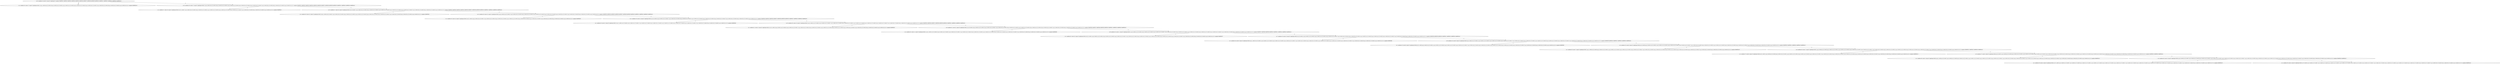 digraph {
    0 [ label = "n=15, markers=0, start=32, stop=32, haplotype=[], samples=[SAMPLE1,SAMPLE2,SAMPLE3,SAMPLE4,SAMPLE5,SAMPLE6,SAMPLE7,SAMPLE8,SAMPLE9,SAMPLE10,SAMPLE11,SAMPLE12,SAMPLE13,SAMPLE14,SAMPLE14]" ]
    1 [ label = "n=1, markers=16, start=17, stop=32, haplotype=[chr9_17_A_C_1,chr9_18_G_T_0,chr9_19_A_C_0,chr9_20_G_T_0,chr9_21_A_C_0,chr9_22_G_T_0,chr9_23_A_C_0,chr9_24_G_T_0,chr9_25_A_C_0,chr9_26_G_T_0,chr9_27_A_C_0,chr9_28_G_T_0,chr9_29_A_C_0,chr9_30_G_T_0,chr9_31_A_C_0,chr9_32_G_T_1], samples=[SAMPLE14]" ]
    2 [ label = "n=14, markers=16, start=17, stop=32, haplotype=[chr9_17_A_C_0,chr9_18_G_T_0,chr9_19_A_C_0,chr9_20_G_T_0,chr9_21_A_C_0,chr9_22_G_T_0,chr9_23_A_C_0,chr9_24_G_T_0,chr9_25_A_C_0,chr9_26_G_T_0,chr9_27_A_C_0,chr9_28_G_T_0,chr9_29_A_C_0,chr9_30_G_T_0,chr9_31_A_C_0,chr9_32_G_T_1], samples=[SAMPLE1,SAMPLE2,SAMPLE3,SAMPLE4,SAMPLE5,SAMPLE6,SAMPLE7,SAMPLE8,SAMPLE9,SAMPLE10,SAMPLE11,SAMPLE12,SAMPLE13,SAMPLE14]" ]
    3 [ label = "n=1, markers=17, start=16, stop=32, haplotype=[chr9_16_G_T_1,chr9_17_A_C_0,chr9_18_G_T_0,chr9_19_A_C_0,chr9_20_G_T_0,chr9_21_A_C_0,chr9_22_G_T_0,chr9_23_A_C_0,chr9_24_G_T_0,chr9_25_A_C_0,chr9_26_G_T_0,chr9_27_A_C_0,chr9_28_G_T_0,chr9_29_A_C_0,chr9_30_G_T_0,chr9_31_A_C_0,chr9_32_G_T_1], samples=[SAMPLE1]" ]
    4 [ label = "n=13, markers=17, start=16, stop=32, haplotype=[chr9_16_G_T_0,chr9_17_A_C_0,chr9_18_G_T_0,chr9_19_A_C_0,chr9_20_G_T_0,chr9_21_A_C_0,chr9_22_G_T_0,chr9_23_A_C_0,chr9_24_G_T_0,chr9_25_A_C_0,chr9_26_G_T_0,chr9_27_A_C_0,chr9_28_G_T_0,chr9_29_A_C_0,chr9_30_G_T_0,chr9_31_A_C_0,chr9_32_G_T_1], samples=[SAMPLE2,SAMPLE3,SAMPLE4,SAMPLE5,SAMPLE6,SAMPLE7,SAMPLE8,SAMPLE9,SAMPLE10,SAMPLE11,SAMPLE12,SAMPLE13,SAMPLE14]" ]
    5 [ label = "n=1, markers=18, start=15, stop=32, haplotype=[chr9_15_A_C_1,chr9_16_G_T_0,chr9_17_A_C_0,chr9_18_G_T_0,chr9_19_A_C_0,chr9_20_G_T_0,chr9_21_A_C_0,chr9_22_G_T_0,chr9_23_A_C_0,chr9_24_G_T_0,chr9_25_A_C_0,chr9_26_G_T_0,chr9_27_A_C_0,chr9_28_G_T_0,chr9_29_A_C_0,chr9_30_G_T_0,chr9_31_A_C_0,chr9_32_G_T_1], samples=[SAMPLE2]" ]
    6 [ label = "n=12, markers=18, start=15, stop=32, haplotype=[chr9_15_A_C_0,chr9_16_G_T_0,chr9_17_A_C_0,chr9_18_G_T_0,chr9_19_A_C_0,chr9_20_G_T_0,chr9_21_A_C_0,chr9_22_G_T_0,chr9_23_A_C_0,chr9_24_G_T_0,chr9_25_A_C_0,chr9_26_G_T_0,chr9_27_A_C_0,chr9_28_G_T_0,chr9_29_A_C_0,chr9_30_G_T_0,chr9_31_A_C_0,chr9_32_G_T_1], samples=[SAMPLE3,SAMPLE4,SAMPLE5,SAMPLE6,SAMPLE7,SAMPLE8,SAMPLE9,SAMPLE10,SAMPLE11,SAMPLE12,SAMPLE13,SAMPLE14]" ]
    7 [ label = "n=1, markers=19, start=14, stop=32, haplotype=[chr9_14_G_T_1,chr9_15_A_C_0,chr9_16_G_T_0,chr9_17_A_C_0,chr9_18_G_T_0,chr9_19_A_C_0,chr9_20_G_T_0,chr9_21_A_C_0,chr9_22_G_T_0,chr9_23_A_C_0,chr9_24_G_T_0,chr9_25_A_C_0,chr9_26_G_T_0,chr9_27_A_C_0,chr9_28_G_T_0,chr9_29_A_C_0,chr9_30_G_T_0,chr9_31_A_C_0,chr9_32_G_T_1], samples=[SAMPLE3]" ]
    8 [ label = "n=11, markers=19, start=14, stop=32, haplotype=[chr9_14_G_T_0,chr9_15_A_C_0,chr9_16_G_T_0,chr9_17_A_C_0,chr9_18_G_T_0,chr9_19_A_C_0,chr9_20_G_T_0,chr9_21_A_C_0,chr9_22_G_T_0,chr9_23_A_C_0,chr9_24_G_T_0,chr9_25_A_C_0,chr9_26_G_T_0,chr9_27_A_C_0,chr9_28_G_T_0,chr9_29_A_C_0,chr9_30_G_T_0,chr9_31_A_C_0,chr9_32_G_T_1], samples=[SAMPLE4,SAMPLE5,SAMPLE6,SAMPLE7,SAMPLE8,SAMPLE9,SAMPLE10,SAMPLE11,SAMPLE12,SAMPLE13,SAMPLE14]" ]
    9 [ label = "n=1, markers=20, start=13, stop=32, haplotype=[chr9_13_A_C_1,chr9_14_G_T_0,chr9_15_A_C_0,chr9_16_G_T_0,chr9_17_A_C_0,chr9_18_G_T_0,chr9_19_A_C_0,chr9_20_G_T_0,chr9_21_A_C_0,chr9_22_G_T_0,chr9_23_A_C_0,chr9_24_G_T_0,chr9_25_A_C_0,chr9_26_G_T_0,chr9_27_A_C_0,chr9_28_G_T_0,chr9_29_A_C_0,chr9_30_G_T_0,chr9_31_A_C_0,chr9_32_G_T_1], samples=[SAMPLE4]" ]
    10 [ label = "n=10, markers=20, start=13, stop=32, haplotype=[chr9_13_A_C_0,chr9_14_G_T_0,chr9_15_A_C_0,chr9_16_G_T_0,chr9_17_A_C_0,chr9_18_G_T_0,chr9_19_A_C_0,chr9_20_G_T_0,chr9_21_A_C_0,chr9_22_G_T_0,chr9_23_A_C_0,chr9_24_G_T_0,chr9_25_A_C_0,chr9_26_G_T_0,chr9_27_A_C_0,chr9_28_G_T_0,chr9_29_A_C_0,chr9_30_G_T_0,chr9_31_A_C_0,chr9_32_G_T_1], samples=[SAMPLE5,SAMPLE6,SAMPLE7,SAMPLE8,SAMPLE9,SAMPLE10,SAMPLE11,SAMPLE12,SAMPLE13,SAMPLE14]" ]
    11 [ label = "n=1, markers=21, start=12, stop=32, haplotype=[chr9_12_G_T_1,chr9_13_A_C_0,chr9_14_G_T_0,chr9_15_A_C_0,chr9_16_G_T_0,chr9_17_A_C_0,chr9_18_G_T_0,chr9_19_A_C_0,chr9_20_G_T_0,chr9_21_A_C_0,chr9_22_G_T_0,chr9_23_A_C_0,chr9_24_G_T_0,chr9_25_A_C_0,chr9_26_G_T_0,chr9_27_A_C_0,chr9_28_G_T_0,chr9_29_A_C_0,chr9_30_G_T_0,chr9_31_A_C_0,chr9_32_G_T_1], samples=[SAMPLE5]" ]
    12 [ label = "n=9, markers=21, start=12, stop=32, haplotype=[chr9_12_G_T_0,chr9_13_A_C_0,chr9_14_G_T_0,chr9_15_A_C_0,chr9_16_G_T_0,chr9_17_A_C_0,chr9_18_G_T_0,chr9_19_A_C_0,chr9_20_G_T_0,chr9_21_A_C_0,chr9_22_G_T_0,chr9_23_A_C_0,chr9_24_G_T_0,chr9_25_A_C_0,chr9_26_G_T_0,chr9_27_A_C_0,chr9_28_G_T_0,chr9_29_A_C_0,chr9_30_G_T_0,chr9_31_A_C_0,chr9_32_G_T_1], samples=[SAMPLE6,SAMPLE7,SAMPLE8,SAMPLE9,SAMPLE10,SAMPLE11,SAMPLE12,SAMPLE13,SAMPLE14]" ]
    13 [ label = "n=1, markers=22, start=11, stop=32, haplotype=[chr9_11_A_C_1,chr9_12_G_T_0,chr9_13_A_C_0,chr9_14_G_T_0,chr9_15_A_C_0,chr9_16_G_T_0,chr9_17_A_C_0,chr9_18_G_T_0,chr9_19_A_C_0,chr9_20_G_T_0,chr9_21_A_C_0,chr9_22_G_T_0,chr9_23_A_C_0,chr9_24_G_T_0,chr9_25_A_C_0,chr9_26_G_T_0,chr9_27_A_C_0,chr9_28_G_T_0,chr9_29_A_C_0,chr9_30_G_T_0,chr9_31_A_C_0,chr9_32_G_T_1], samples=[SAMPLE6]" ]
    14 [ label = "n=8, markers=22, start=11, stop=32, haplotype=[chr9_11_A_C_0,chr9_12_G_T_0,chr9_13_A_C_0,chr9_14_G_T_0,chr9_15_A_C_0,chr9_16_G_T_0,chr9_17_A_C_0,chr9_18_G_T_0,chr9_19_A_C_0,chr9_20_G_T_0,chr9_21_A_C_0,chr9_22_G_T_0,chr9_23_A_C_0,chr9_24_G_T_0,chr9_25_A_C_0,chr9_26_G_T_0,chr9_27_A_C_0,chr9_28_G_T_0,chr9_29_A_C_0,chr9_30_G_T_0,chr9_31_A_C_0,chr9_32_G_T_1], samples=[SAMPLE7,SAMPLE8,SAMPLE9,SAMPLE10,SAMPLE11,SAMPLE12,SAMPLE13,SAMPLE14]" ]
    15 [ label = "n=1, markers=23, start=10, stop=32, haplotype=[chr9_10_G_T_1,chr9_11_A_C_0,chr9_12_G_T_0,chr9_13_A_C_0,chr9_14_G_T_0,chr9_15_A_C_0,chr9_16_G_T_0,chr9_17_A_C_0,chr9_18_G_T_0,chr9_19_A_C_0,chr9_20_G_T_0,chr9_21_A_C_0,chr9_22_G_T_0,chr9_23_A_C_0,chr9_24_G_T_0,chr9_25_A_C_0,chr9_26_G_T_0,chr9_27_A_C_0,chr9_28_G_T_0,chr9_29_A_C_0,chr9_30_G_T_0,chr9_31_A_C_0,chr9_32_G_T_1], samples=[SAMPLE7]" ]
    16 [ label = "n=7, markers=23, start=10, stop=32, haplotype=[chr9_10_G_T_0,chr9_11_A_C_0,chr9_12_G_T_0,chr9_13_A_C_0,chr9_14_G_T_0,chr9_15_A_C_0,chr9_16_G_T_0,chr9_17_A_C_0,chr9_18_G_T_0,chr9_19_A_C_0,chr9_20_G_T_0,chr9_21_A_C_0,chr9_22_G_T_0,chr9_23_A_C_0,chr9_24_G_T_0,chr9_25_A_C_0,chr9_26_G_T_0,chr9_27_A_C_0,chr9_28_G_T_0,chr9_29_A_C_0,chr9_30_G_T_0,chr9_31_A_C_0,chr9_32_G_T_1], samples=[SAMPLE8,SAMPLE9,SAMPLE10,SAMPLE11,SAMPLE12,SAMPLE13,SAMPLE14]" ]
    17 [ label = "n=1, markers=24, start=9, stop=32, haplotype=[chr9_9_A_C_1,chr9_10_G_T_0,chr9_11_A_C_0,chr9_12_G_T_0,chr9_13_A_C_0,chr9_14_G_T_0,chr9_15_A_C_0,chr9_16_G_T_0,chr9_17_A_C_0,chr9_18_G_T_0,chr9_19_A_C_0,chr9_20_G_T_0,chr9_21_A_C_0,chr9_22_G_T_0,chr9_23_A_C_0,chr9_24_G_T_0,chr9_25_A_C_0,chr9_26_G_T_0,chr9_27_A_C_0,chr9_28_G_T_0,chr9_29_A_C_0,chr9_30_G_T_0,chr9_31_A_C_0,chr9_32_G_T_1], samples=[SAMPLE8]" ]
    18 [ label = "n=6, markers=24, start=9, stop=32, haplotype=[chr9_9_A_C_0,chr9_10_G_T_0,chr9_11_A_C_0,chr9_12_G_T_0,chr9_13_A_C_0,chr9_14_G_T_0,chr9_15_A_C_0,chr9_16_G_T_0,chr9_17_A_C_0,chr9_18_G_T_0,chr9_19_A_C_0,chr9_20_G_T_0,chr9_21_A_C_0,chr9_22_G_T_0,chr9_23_A_C_0,chr9_24_G_T_0,chr9_25_A_C_0,chr9_26_G_T_0,chr9_27_A_C_0,chr9_28_G_T_0,chr9_29_A_C_0,chr9_30_G_T_0,chr9_31_A_C_0,chr9_32_G_T_1], samples=[SAMPLE9,SAMPLE10,SAMPLE11,SAMPLE12,SAMPLE13,SAMPLE14]" ]
    19 [ label = "n=1, markers=25, start=8, stop=32, haplotype=[chr9_8_G_T_1,chr9_9_A_C_0,chr9_10_G_T_0,chr9_11_A_C_0,chr9_12_G_T_0,chr9_13_A_C_0,chr9_14_G_T_0,chr9_15_A_C_0,chr9_16_G_T_0,chr9_17_A_C_0,chr9_18_G_T_0,chr9_19_A_C_0,chr9_20_G_T_0,chr9_21_A_C_0,chr9_22_G_T_0,chr9_23_A_C_0,chr9_24_G_T_0,chr9_25_A_C_0,chr9_26_G_T_0,chr9_27_A_C_0,chr9_28_G_T_0,chr9_29_A_C_0,chr9_30_G_T_0,chr9_31_A_C_0,chr9_32_G_T_1], samples=[SAMPLE9]" ]
    20 [ label = "n=5, markers=25, start=8, stop=32, haplotype=[chr9_8_G_T_0,chr9_9_A_C_0,chr9_10_G_T_0,chr9_11_A_C_0,chr9_12_G_T_0,chr9_13_A_C_0,chr9_14_G_T_0,chr9_15_A_C_0,chr9_16_G_T_0,chr9_17_A_C_0,chr9_18_G_T_0,chr9_19_A_C_0,chr9_20_G_T_0,chr9_21_A_C_0,chr9_22_G_T_0,chr9_23_A_C_0,chr9_24_G_T_0,chr9_25_A_C_0,chr9_26_G_T_0,chr9_27_A_C_0,chr9_28_G_T_0,chr9_29_A_C_0,chr9_30_G_T_0,chr9_31_A_C_0,chr9_32_G_T_1], samples=[SAMPLE10,SAMPLE11,SAMPLE12,SAMPLE13,SAMPLE14]" ]
    21 [ label = "n=1, markers=26, start=7, stop=32, haplotype=[chr9_7_A_C_1,chr9_8_G_T_0,chr9_9_A_C_0,chr9_10_G_T_0,chr9_11_A_C_0,chr9_12_G_T_0,chr9_13_A_C_0,chr9_14_G_T_0,chr9_15_A_C_0,chr9_16_G_T_0,chr9_17_A_C_0,chr9_18_G_T_0,chr9_19_A_C_0,chr9_20_G_T_0,chr9_21_A_C_0,chr9_22_G_T_0,chr9_23_A_C_0,chr9_24_G_T_0,chr9_25_A_C_0,chr9_26_G_T_0,chr9_27_A_C_0,chr9_28_G_T_0,chr9_29_A_C_0,chr9_30_G_T_0,chr9_31_A_C_0,chr9_32_G_T_1], samples=[SAMPLE10]" ]
    22 [ label = "n=4, markers=26, start=7, stop=32, haplotype=[chr9_7_A_C_0,chr9_8_G_T_0,chr9_9_A_C_0,chr9_10_G_T_0,chr9_11_A_C_0,chr9_12_G_T_0,chr9_13_A_C_0,chr9_14_G_T_0,chr9_15_A_C_0,chr9_16_G_T_0,chr9_17_A_C_0,chr9_18_G_T_0,chr9_19_A_C_0,chr9_20_G_T_0,chr9_21_A_C_0,chr9_22_G_T_0,chr9_23_A_C_0,chr9_24_G_T_0,chr9_25_A_C_0,chr9_26_G_T_0,chr9_27_A_C_0,chr9_28_G_T_0,chr9_29_A_C_0,chr9_30_G_T_0,chr9_31_A_C_0,chr9_32_G_T_1], samples=[SAMPLE11,SAMPLE12,SAMPLE13,SAMPLE14]" ]
    23 [ label = "n=1, markers=27, start=6, stop=32, haplotype=[chr9_6_G_T_1,chr9_7_A_C_0,chr9_8_G_T_0,chr9_9_A_C_0,chr9_10_G_T_0,chr9_11_A_C_0,chr9_12_G_T_0,chr9_13_A_C_0,chr9_14_G_T_0,chr9_15_A_C_0,chr9_16_G_T_0,chr9_17_A_C_0,chr9_18_G_T_0,chr9_19_A_C_0,chr9_20_G_T_0,chr9_21_A_C_0,chr9_22_G_T_0,chr9_23_A_C_0,chr9_24_G_T_0,chr9_25_A_C_0,chr9_26_G_T_0,chr9_27_A_C_0,chr9_28_G_T_0,chr9_29_A_C_0,chr9_30_G_T_0,chr9_31_A_C_0,chr9_32_G_T_1], samples=[SAMPLE11]" ]
    24 [ label = "n=3, markers=27, start=6, stop=32, haplotype=[chr9_6_G_T_0,chr9_7_A_C_0,chr9_8_G_T_0,chr9_9_A_C_0,chr9_10_G_T_0,chr9_11_A_C_0,chr9_12_G_T_0,chr9_13_A_C_0,chr9_14_G_T_0,chr9_15_A_C_0,chr9_16_G_T_0,chr9_17_A_C_0,chr9_18_G_T_0,chr9_19_A_C_0,chr9_20_G_T_0,chr9_21_A_C_0,chr9_22_G_T_0,chr9_23_A_C_0,chr9_24_G_T_0,chr9_25_A_C_0,chr9_26_G_T_0,chr9_27_A_C_0,chr9_28_G_T_0,chr9_29_A_C_0,chr9_30_G_T_0,chr9_31_A_C_0,chr9_32_G_T_1], samples=[SAMPLE12,SAMPLE13,SAMPLE14]" ]
    25 [ label = "n=1, markers=28, start=5, stop=32, haplotype=[chr9_5_A_C_1,chr9_6_G_T_0,chr9_7_A_C_0,chr9_8_G_T_0,chr9_9_A_C_0,chr9_10_G_T_0,chr9_11_A_C_0,chr9_12_G_T_0,chr9_13_A_C_0,chr9_14_G_T_0,chr9_15_A_C_0,chr9_16_G_T_0,chr9_17_A_C_0,chr9_18_G_T_0,chr9_19_A_C_0,chr9_20_G_T_0,chr9_21_A_C_0,chr9_22_G_T_0,chr9_23_A_C_0,chr9_24_G_T_0,chr9_25_A_C_0,chr9_26_G_T_0,chr9_27_A_C_0,chr9_28_G_T_0,chr9_29_A_C_0,chr9_30_G_T_0,chr9_31_A_C_0,chr9_32_G_T_1], samples=[SAMPLE12]" ]
    26 [ label = "n=2, markers=28, start=5, stop=32, haplotype=[chr9_5_A_C_0,chr9_6_G_T_0,chr9_7_A_C_0,chr9_8_G_T_0,chr9_9_A_C_0,chr9_10_G_T_0,chr9_11_A_C_0,chr9_12_G_T_0,chr9_13_A_C_0,chr9_14_G_T_0,chr9_15_A_C_0,chr9_16_G_T_0,chr9_17_A_C_0,chr9_18_G_T_0,chr9_19_A_C_0,chr9_20_G_T_0,chr9_21_A_C_0,chr9_22_G_T_0,chr9_23_A_C_0,chr9_24_G_T_0,chr9_25_A_C_0,chr9_26_G_T_0,chr9_27_A_C_0,chr9_28_G_T_0,chr9_29_A_C_0,chr9_30_G_T_0,chr9_31_A_C_0,chr9_32_G_T_1], samples=[SAMPLE13,SAMPLE14]" ]
    27 [ label = "n=1, markers=29, start=4, stop=32, haplotype=[chr9_4_G_T_1,chr9_5_A_C_0,chr9_6_G_T_0,chr9_7_A_C_0,chr9_8_G_T_0,chr9_9_A_C_0,chr9_10_G_T_0,chr9_11_A_C_0,chr9_12_G_T_0,chr9_13_A_C_0,chr9_14_G_T_0,chr9_15_A_C_0,chr9_16_G_T_0,chr9_17_A_C_0,chr9_18_G_T_0,chr9_19_A_C_0,chr9_20_G_T_0,chr9_21_A_C_0,chr9_22_G_T_0,chr9_23_A_C_0,chr9_24_G_T_0,chr9_25_A_C_0,chr9_26_G_T_0,chr9_27_A_C_0,chr9_28_G_T_0,chr9_29_A_C_0,chr9_30_G_T_0,chr9_31_A_C_0,chr9_32_G_T_1], samples=[SAMPLE13]" ]
    28 [ label = "n=1, markers=29, start=4, stop=32, haplotype=[chr9_4_G_T_0,chr9_5_A_C_0,chr9_6_G_T_0,chr9_7_A_C_0,chr9_8_G_T_0,chr9_9_A_C_0,chr9_10_G_T_0,chr9_11_A_C_0,chr9_12_G_T_0,chr9_13_A_C_0,chr9_14_G_T_0,chr9_15_A_C_0,chr9_16_G_T_0,chr9_17_A_C_0,chr9_18_G_T_0,chr9_19_A_C_0,chr9_20_G_T_0,chr9_21_A_C_0,chr9_22_G_T_0,chr9_23_A_C_0,chr9_24_G_T_0,chr9_25_A_C_0,chr9_26_G_T_0,chr9_27_A_C_0,chr9_28_G_T_0,chr9_29_A_C_0,chr9_30_G_T_0,chr9_31_A_C_0,chr9_32_G_T_1], samples=[SAMPLE14]" ]
    0 -> 1 [ label = "0" ]
    0 -> 2 [ label = "0" ]
    2 -> 3 [ label = "0" ]
    2 -> 4 [ label = "0" ]
    4 -> 5 [ label = "0" ]
    4 -> 6 [ label = "0" ]
    6 -> 7 [ label = "0" ]
    6 -> 8 [ label = "0" ]
    8 -> 9 [ label = "0" ]
    8 -> 10 [ label = "0" ]
    10 -> 11 [ label = "0" ]
    10 -> 12 [ label = "0" ]
    12 -> 13 [ label = "0" ]
    12 -> 14 [ label = "0" ]
    14 -> 15 [ label = "0" ]
    14 -> 16 [ label = "0" ]
    16 -> 17 [ label = "0" ]
    16 -> 18 [ label = "0" ]
    18 -> 19 [ label = "0" ]
    18 -> 20 [ label = "0" ]
    20 -> 21 [ label = "0" ]
    20 -> 22 [ label = "0" ]
    22 -> 23 [ label = "0" ]
    22 -> 24 [ label = "0" ]
    24 -> 25 [ label = "0" ]
    24 -> 26 [ label = "0" ]
    26 -> 27 [ label = "0" ]
    26 -> 28 [ label = "0" ]
}
